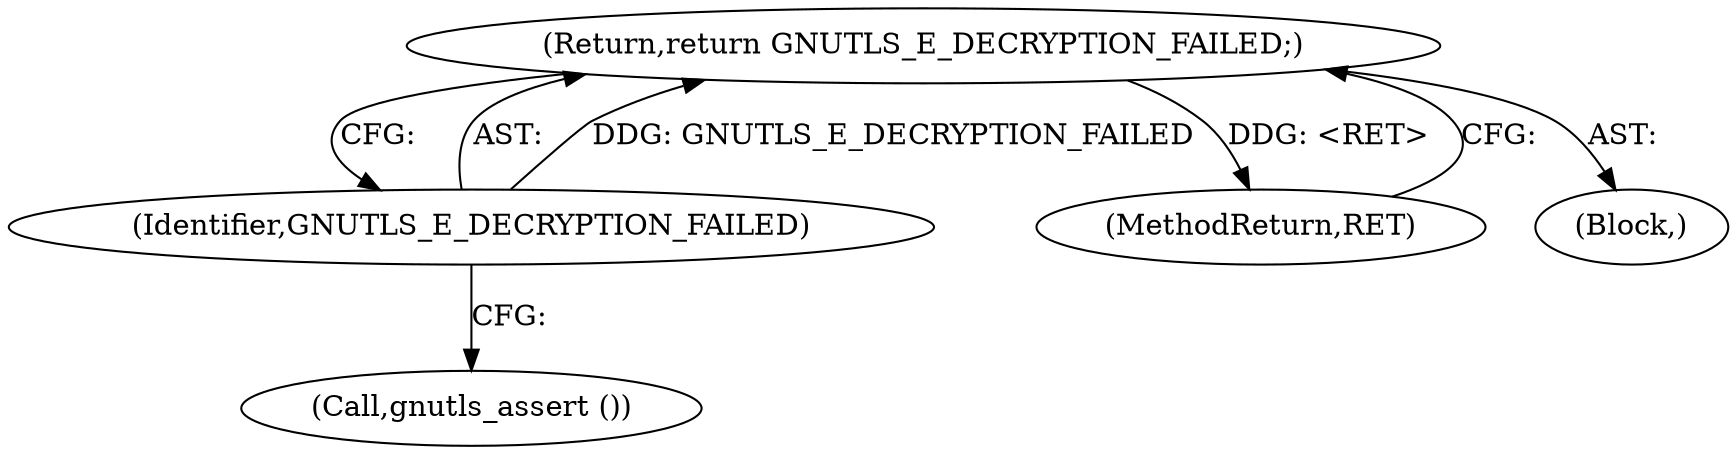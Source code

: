 digraph "1_savannah_422214868061370aeeb0ac9cd0f021a5c350a57d@del" {
"1000252" [label="(Return,return GNUTLS_E_DECRYPTION_FAILED;)"];
"1000253" [label="(Identifier,GNUTLS_E_DECRYPTION_FAILED)"];
"1000251" [label="(Call,gnutls_assert ())"];
"1000252" [label="(Return,return GNUTLS_E_DECRYPTION_FAILED;)"];
"1000253" [label="(Identifier,GNUTLS_E_DECRYPTION_FAILED)"];
"1000486" [label="(MethodReturn,RET)"];
"1000250" [label="(Block,)"];
"1000252" -> "1000250"  [label="AST: "];
"1000252" -> "1000253"  [label="CFG: "];
"1000253" -> "1000252"  [label="AST: "];
"1000486" -> "1000252"  [label="CFG: "];
"1000252" -> "1000486"  [label="DDG: <RET>"];
"1000253" -> "1000252"  [label="DDG: GNUTLS_E_DECRYPTION_FAILED"];
"1000253" -> "1000251"  [label="CFG: "];
}
